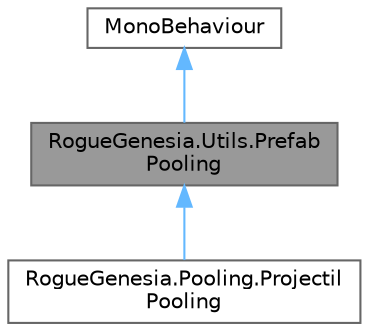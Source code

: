 digraph "RogueGenesia.Utils.PrefabPooling"
{
 // LATEX_PDF_SIZE
  bgcolor="transparent";
  edge [fontname=Helvetica,fontsize=10,labelfontname=Helvetica,labelfontsize=10];
  node [fontname=Helvetica,fontsize=10,shape=box,height=0.2,width=0.4];
  Node1 [label="RogueGenesia.Utils.Prefab\lPooling",height=0.2,width=0.4,color="gray40", fillcolor="grey60", style="filled", fontcolor="black",tooltip=" "];
  Node2 -> Node1 [dir="back",color="steelblue1",style="solid"];
  Node2 [label="MonoBehaviour",height=0.2,width=0.4,color="gray40", fillcolor="white", style="filled",tooltip=" "];
  Node1 -> Node3 [dir="back",color="steelblue1",style="solid"];
  Node3 [label="RogueGenesia.Pooling.Projectil\lPooling",height=0.2,width=0.4,color="gray40", fillcolor="white", style="filled",URL="$class_rogue_genesia_1_1_pooling_1_1_projectil_pooling.html",tooltip=" "];
}
